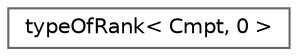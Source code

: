 digraph "Graphical Class Hierarchy"
{
 // LATEX_PDF_SIZE
  bgcolor="transparent";
  edge [fontname=Helvetica,fontsize=10,labelfontname=Helvetica,labelfontsize=10];
  node [fontname=Helvetica,fontsize=10,shape=box,height=0.2,width=0.4];
  rankdir="LR";
  Node0 [id="Node000000",label="typeOfRank\< Cmpt, 0 \>",height=0.2,width=0.4,color="grey40", fillcolor="white", style="filled",URL="$classFoam_1_1typeOfRank_3_01Cmpt_00_010_01_4.html",tooltip=" "];
}
